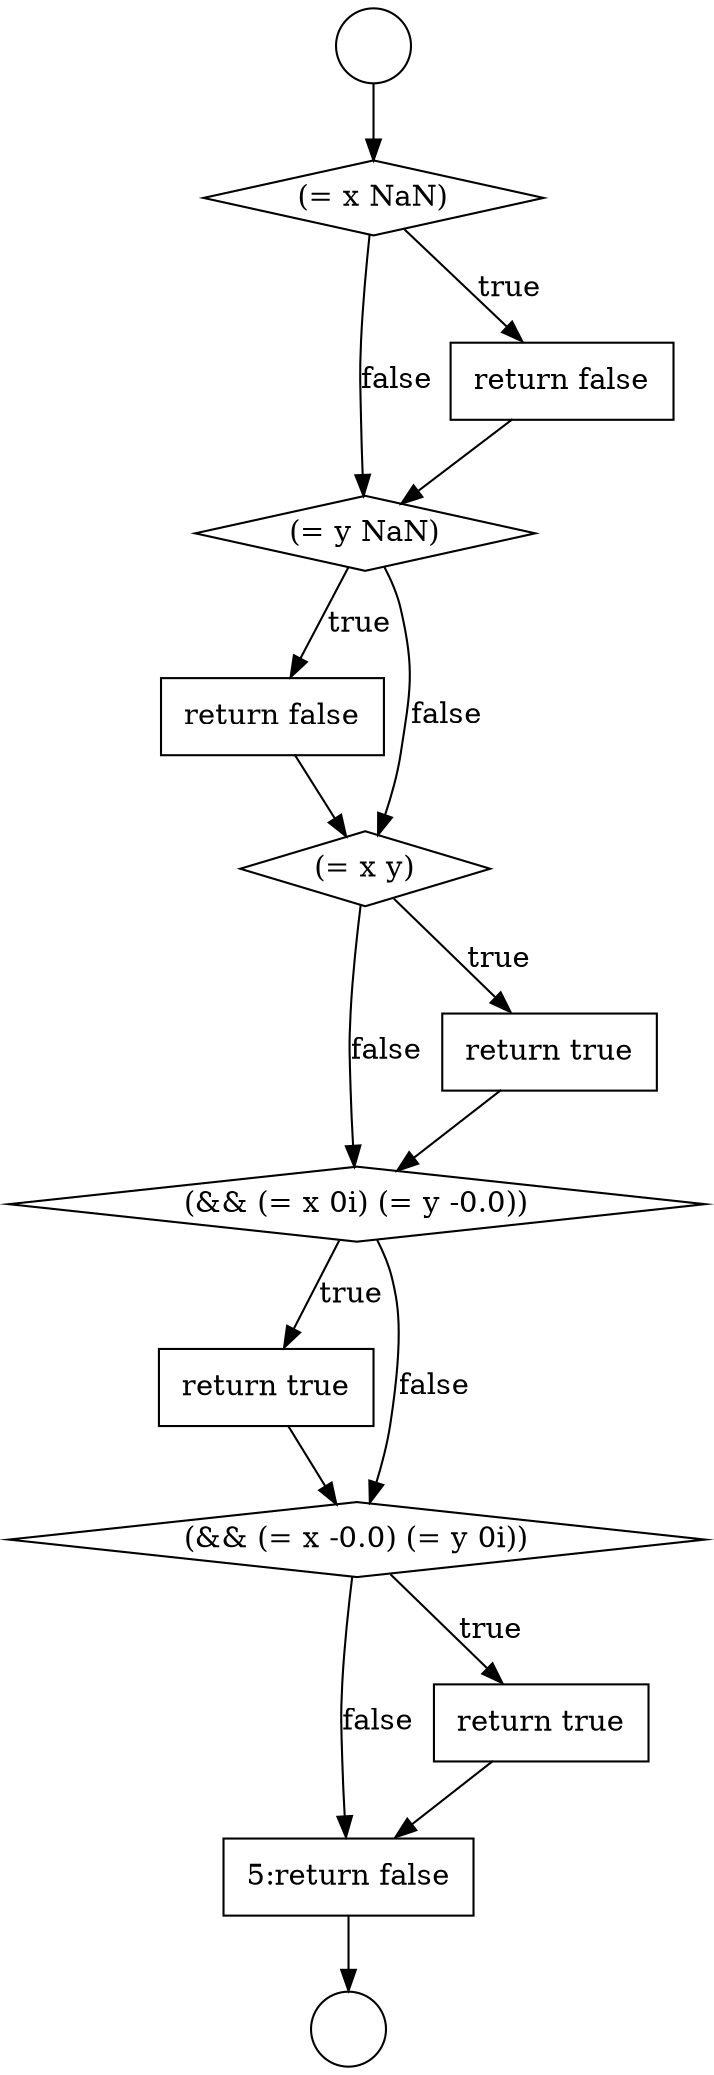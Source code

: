 digraph {
  node56 [shape=diamond, label=<<font color="black">(&amp;&amp; (= x 0i) (= y -0.0))</font>> color="black" fillcolor="white" style=filled]
  node52 [shape=diamond, label=<<font color="black">(= y NaN)</font>> color="black" fillcolor="white" style=filled]
  node57 [shape=none, margin=0, label=<<font color="black">
    <table border="0" cellborder="1" cellspacing="0" cellpadding="10">
      <tr><td align="left">return true</td></tr>
    </table>
  </font>> color="black" fillcolor="white" style=filled]
  node60 [shape=none, margin=0, label=<<font color="black">
    <table border="0" cellborder="1" cellspacing="0" cellpadding="10">
      <tr><td align="left">5:return false</td></tr>
    </table>
  </font>> color="black" fillcolor="white" style=filled]
  node53 [shape=none, margin=0, label=<<font color="black">
    <table border="0" cellborder="1" cellspacing="0" cellpadding="10">
      <tr><td align="left">return false</td></tr>
    </table>
  </font>> color="black" fillcolor="white" style=filled]
  node59 [shape=none, margin=0, label=<<font color="black">
    <table border="0" cellborder="1" cellspacing="0" cellpadding="10">
      <tr><td align="left">return true</td></tr>
    </table>
  </font>> color="black" fillcolor="white" style=filled]
  node48 [shape=circle label=" " color="black" fillcolor="white" style=filled]
  node50 [shape=diamond, label=<<font color="black">(= x NaN)</font>> color="black" fillcolor="white" style=filled]
  node55 [shape=none, margin=0, label=<<font color="black">
    <table border="0" cellborder="1" cellspacing="0" cellpadding="10">
      <tr><td align="left">return true</td></tr>
    </table>
  </font>> color="black" fillcolor="white" style=filled]
  node58 [shape=diamond, label=<<font color="black">(&amp;&amp; (= x -0.0) (= y 0i))</font>> color="black" fillcolor="white" style=filled]
  node51 [shape=none, margin=0, label=<<font color="black">
    <table border="0" cellborder="1" cellspacing="0" cellpadding="10">
      <tr><td align="left">return false</td></tr>
    </table>
  </font>> color="black" fillcolor="white" style=filled]
  node54 [shape=diamond, label=<<font color="black">(= x y)</font>> color="black" fillcolor="white" style=filled]
  node49 [shape=circle label=" " color="black" fillcolor="white" style=filled]
  node54 -> node55 [label=<<font color="black">true</font>> color="black"]
  node54 -> node56 [label=<<font color="black">false</font>> color="black"]
  node55 -> node56 [ color="black"]
  node52 -> node53 [label=<<font color="black">true</font>> color="black"]
  node52 -> node54 [label=<<font color="black">false</font>> color="black"]
  node57 -> node58 [ color="black"]
  node51 -> node52 [ color="black"]
  node59 -> node60 [ color="black"]
  node56 -> node57 [label=<<font color="black">true</font>> color="black"]
  node56 -> node58 [label=<<font color="black">false</font>> color="black"]
  node60 -> node49 [ color="black"]
  node53 -> node54 [ color="black"]
  node58 -> node59 [label=<<font color="black">true</font>> color="black"]
  node58 -> node60 [label=<<font color="black">false</font>> color="black"]
  node50 -> node51 [label=<<font color="black">true</font>> color="black"]
  node50 -> node52 [label=<<font color="black">false</font>> color="black"]
  node48 -> node50 [ color="black"]
}
